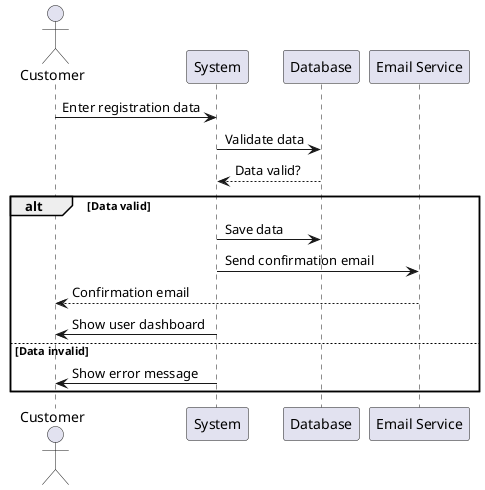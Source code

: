 @startuml Register
actor Customer
participant System
participant Database
participant EmailService as "Email Service"

Customer -> System: Enter registration data
System -> Database: Validate data
Database --> System: Data valid?
alt Data valid
    System -> Database: Save data
    System -> EmailService: Send confirmation email
    EmailService --> Customer: Confirmation email
    System -> Customer: Show user dashboard
else Data invalid
    System -> Customer: Show error message
end
@enduml
